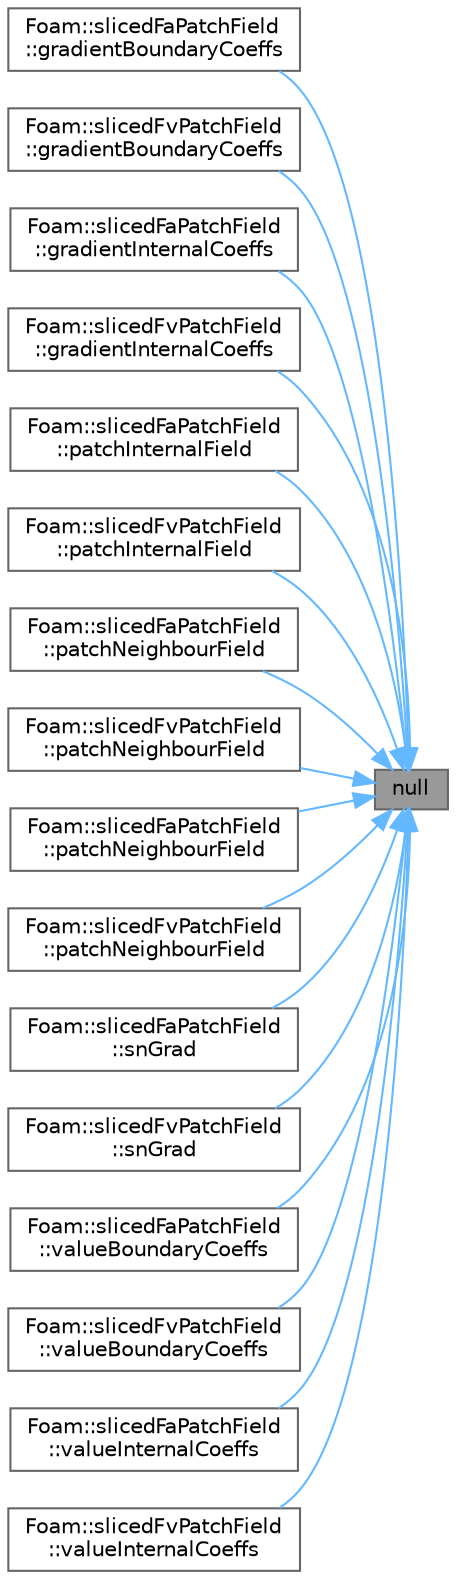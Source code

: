 digraph "null"
{
 // LATEX_PDF_SIZE
  bgcolor="transparent";
  edge [fontname=Helvetica,fontsize=10,labelfontname=Helvetica,labelfontsize=10];
  node [fontname=Helvetica,fontsize=10,shape=box,height=0.2,width=0.4];
  rankdir="RL";
  Node1 [id="Node000001",label="null",height=0.2,width=0.4,color="gray40", fillcolor="grey60", style="filled", fontcolor="black",tooltip=" "];
  Node1 -> Node2 [id="edge1_Node000001_Node000002",dir="back",color="steelblue1",style="solid",tooltip=" "];
  Node2 [id="Node000002",label="Foam::slicedFaPatchField\l::gradientBoundaryCoeffs",height=0.2,width=0.4,color="grey40", fillcolor="white", style="filled",URL="$classFoam_1_1slicedFaPatchField.html#a82aaa73cc69fe46d94d900ae1fc1a68d",tooltip=" "];
  Node1 -> Node3 [id="edge2_Node000001_Node000003",dir="back",color="steelblue1",style="solid",tooltip=" "];
  Node3 [id="Node000003",label="Foam::slicedFvPatchField\l::gradientBoundaryCoeffs",height=0.2,width=0.4,color="grey40", fillcolor="white", style="filled",URL="$classFoam_1_1slicedFvPatchField.html#a82aaa73cc69fe46d94d900ae1fc1a68d",tooltip=" "];
  Node1 -> Node4 [id="edge3_Node000001_Node000004",dir="back",color="steelblue1",style="solid",tooltip=" "];
  Node4 [id="Node000004",label="Foam::slicedFaPatchField\l::gradientInternalCoeffs",height=0.2,width=0.4,color="grey40", fillcolor="white", style="filled",URL="$classFoam_1_1slicedFaPatchField.html#a3190133c49936e7f0fb70c588951402f",tooltip=" "];
  Node1 -> Node5 [id="edge4_Node000001_Node000005",dir="back",color="steelblue1",style="solid",tooltip=" "];
  Node5 [id="Node000005",label="Foam::slicedFvPatchField\l::gradientInternalCoeffs",height=0.2,width=0.4,color="grey40", fillcolor="white", style="filled",URL="$classFoam_1_1slicedFvPatchField.html#a3190133c49936e7f0fb70c588951402f",tooltip=" "];
  Node1 -> Node6 [id="edge5_Node000001_Node000006",dir="back",color="steelblue1",style="solid",tooltip=" "];
  Node6 [id="Node000006",label="Foam::slicedFaPatchField\l::patchInternalField",height=0.2,width=0.4,color="grey40", fillcolor="white", style="filled",URL="$classFoam_1_1slicedFaPatchField.html#a3b74a67629ed67899295ec63e8f9ae84",tooltip=" "];
  Node1 -> Node7 [id="edge6_Node000001_Node000007",dir="back",color="steelblue1",style="solid",tooltip=" "];
  Node7 [id="Node000007",label="Foam::slicedFvPatchField\l::patchInternalField",height=0.2,width=0.4,color="grey40", fillcolor="white", style="filled",URL="$classFoam_1_1slicedFvPatchField.html#a3b74a67629ed67899295ec63e8f9ae84",tooltip=" "];
  Node1 -> Node8 [id="edge7_Node000001_Node000008",dir="back",color="steelblue1",style="solid",tooltip=" "];
  Node8 [id="Node000008",label="Foam::slicedFaPatchField\l::patchNeighbourField",height=0.2,width=0.4,color="grey40", fillcolor="white", style="filled",URL="$classFoam_1_1slicedFaPatchField.html#ae9b3d13a6c322e4b3132078e6883e9cf",tooltip=" "];
  Node1 -> Node9 [id="edge8_Node000001_Node000009",dir="back",color="steelblue1",style="solid",tooltip=" "];
  Node9 [id="Node000009",label="Foam::slicedFvPatchField\l::patchNeighbourField",height=0.2,width=0.4,color="grey40", fillcolor="white", style="filled",URL="$classFoam_1_1slicedFvPatchField.html#ae9b3d13a6c322e4b3132078e6883e9cf",tooltip=" "];
  Node1 -> Node10 [id="edge9_Node000001_Node000010",dir="back",color="steelblue1",style="solid",tooltip=" "];
  Node10 [id="Node000010",label="Foam::slicedFaPatchField\l::patchNeighbourField",height=0.2,width=0.4,color="grey40", fillcolor="white", style="filled",URL="$classFoam_1_1slicedFaPatchField.html#aa9fe986468489d7859bda13f0c35c551",tooltip=" "];
  Node1 -> Node11 [id="edge10_Node000001_Node000011",dir="back",color="steelblue1",style="solid",tooltip=" "];
  Node11 [id="Node000011",label="Foam::slicedFvPatchField\l::patchNeighbourField",height=0.2,width=0.4,color="grey40", fillcolor="white", style="filled",URL="$classFoam_1_1slicedFvPatchField.html#aa9fe986468489d7859bda13f0c35c551",tooltip=" "];
  Node1 -> Node12 [id="edge11_Node000001_Node000012",dir="back",color="steelblue1",style="solid",tooltip=" "];
  Node12 [id="Node000012",label="Foam::slicedFaPatchField\l::snGrad",height=0.2,width=0.4,color="grey40", fillcolor="white", style="filled",URL="$classFoam_1_1slicedFaPatchField.html#a4e21804a54c15c57d187b21feff6f267",tooltip=" "];
  Node1 -> Node13 [id="edge12_Node000001_Node000013",dir="back",color="steelblue1",style="solid",tooltip=" "];
  Node13 [id="Node000013",label="Foam::slicedFvPatchField\l::snGrad",height=0.2,width=0.4,color="grey40", fillcolor="white", style="filled",URL="$classFoam_1_1slicedFvPatchField.html#a4e21804a54c15c57d187b21feff6f267",tooltip=" "];
  Node1 -> Node14 [id="edge13_Node000001_Node000014",dir="back",color="steelblue1",style="solid",tooltip=" "];
  Node14 [id="Node000014",label="Foam::slicedFaPatchField\l::valueBoundaryCoeffs",height=0.2,width=0.4,color="grey40", fillcolor="white", style="filled",URL="$classFoam_1_1slicedFaPatchField.html#a9b2e6c272ac0cf09dbfe76b65cc668da",tooltip=" "];
  Node1 -> Node15 [id="edge14_Node000001_Node000015",dir="back",color="steelblue1",style="solid",tooltip=" "];
  Node15 [id="Node000015",label="Foam::slicedFvPatchField\l::valueBoundaryCoeffs",height=0.2,width=0.4,color="grey40", fillcolor="white", style="filled",URL="$classFoam_1_1slicedFvPatchField.html#a9b2e6c272ac0cf09dbfe76b65cc668da",tooltip=" "];
  Node1 -> Node16 [id="edge15_Node000001_Node000016",dir="back",color="steelblue1",style="solid",tooltip=" "];
  Node16 [id="Node000016",label="Foam::slicedFaPatchField\l::valueInternalCoeffs",height=0.2,width=0.4,color="grey40", fillcolor="white", style="filled",URL="$classFoam_1_1slicedFaPatchField.html#a541ce5c2450b431429d4b4833b66761f",tooltip=" "];
  Node1 -> Node17 [id="edge16_Node000001_Node000017",dir="back",color="steelblue1",style="solid",tooltip=" "];
  Node17 [id="Node000017",label="Foam::slicedFvPatchField\l::valueInternalCoeffs",height=0.2,width=0.4,color="grey40", fillcolor="white", style="filled",URL="$classFoam_1_1slicedFvPatchField.html#a541ce5c2450b431429d4b4833b66761f",tooltip=" "];
}

